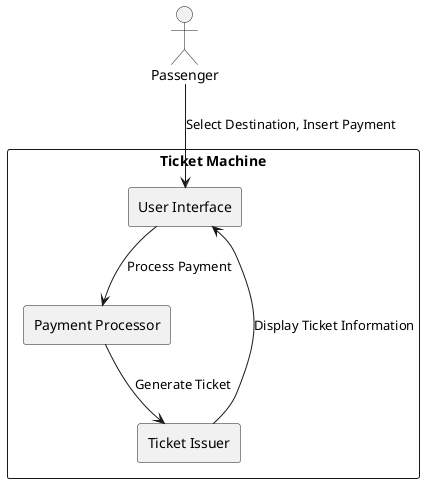 @startuml "Ticket Machine Conceptual"
!define RECTANGLE

rectangle "Ticket Machine" {
  rectangle "User Interface" as UI
  rectangle "Payment Processor" as PP
  rectangle "Ticket Issuer" as TI
}

actor Passenger

Passenger --> UI : Select Destination, Insert Payment
UI --> PP : Process Payment
PP --> TI : Generate Ticket
TI --> UI : Display Ticket Information

@enduml
